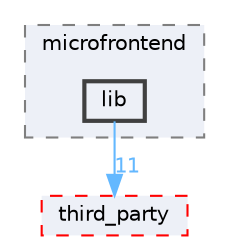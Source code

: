 digraph "Arduino/GetStartedWithMachineLearningOnArduino/tflite-micro-arduino-examples-main/src/tensorflow/lite/experimental/microfrontend/lib"
{
 // LATEX_PDF_SIZE
  bgcolor="transparent";
  edge [fontname=Helvetica,fontsize=10,labelfontname=Helvetica,labelfontsize=10];
  node [fontname=Helvetica,fontsize=10,shape=box,height=0.2,width=0.4];
  compound=true
  subgraph clusterdir_79813f87acdc02d6402c4140671bcf56 {
    graph [ bgcolor="#edf0f7", pencolor="grey50", label="microfrontend", fontname=Helvetica,fontsize=10 style="filled,dashed", URL="dir_79813f87acdc02d6402c4140671bcf56.html",tooltip=""]
  dir_6fdd2837e3a1ea6322ac676d8168dba3 [label="lib", fillcolor="#edf0f7", color="grey25", style="filled,bold", URL="dir_6fdd2837e3a1ea6322ac676d8168dba3.html",tooltip=""];
  }
  dir_132e7ec5e48d289908f71c63bf9105bc [label="third_party", fillcolor="#edf0f7", color="red", style="filled,dashed", URL="dir_132e7ec5e48d289908f71c63bf9105bc.html",tooltip=""];
  dir_6fdd2837e3a1ea6322ac676d8168dba3->dir_132e7ec5e48d289908f71c63bf9105bc [headlabel="11", labeldistance=1.5 headhref="dir_000173_000342.html" href="dir_000173_000342.html" color="steelblue1" fontcolor="steelblue1"];
}
